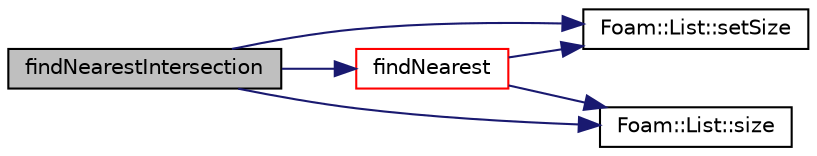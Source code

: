 digraph "findNearestIntersection"
{
  bgcolor="transparent";
  edge [fontname="Helvetica",fontsize="10",labelfontname="Helvetica",labelfontsize="10"];
  node [fontname="Helvetica",fontsize="10",shape=record];
  rankdir="LR";
  Node54 [label="findNearestIntersection",height=0.2,width=0.4,color="black", fillcolor="grey75", style="filled", fontcolor="black"];
  Node54 -> Node55 [color="midnightblue",fontsize="10",style="solid",fontname="Helvetica"];
  Node55 [label="findNearest",height=0.2,width=0.4,color="red",URL="$a26385.html#ad99cbc209b8f3d108207679a8105b3b3",tooltip="Find nearest. Return -1 (and a miss()) or surface and nearest. "];
  Node55 -> Node56 [color="midnightblue",fontsize="10",style="solid",fontname="Helvetica"];
  Node56 [label="Foam::List::setSize",height=0.2,width=0.4,color="black",URL="$a26833.html#aedb985ffeaf1bdbfeccc2a8730405703",tooltip="Reset size of List. "];
  Node55 -> Node57 [color="midnightblue",fontsize="10",style="solid",fontname="Helvetica"];
  Node57 [label="Foam::List::size",height=0.2,width=0.4,color="black",URL="$a26833.html#a8a5f6fa29bd4b500caf186f60245b384",tooltip="Override size to be inconsistent with allocated storage. "];
  Node54 -> Node56 [color="midnightblue",fontsize="10",style="solid",fontname="Helvetica"];
  Node54 -> Node57 [color="midnightblue",fontsize="10",style="solid",fontname="Helvetica"];
}
